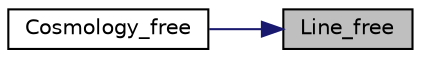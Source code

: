 digraph "Line_free"
{
 // LATEX_PDF_SIZE
  edge [fontname="Helvetica",fontsize="10",labelfontname="Helvetica",labelfontsize="10"];
  node [fontname="Helvetica",fontsize="10",shape=record];
  rankdir="RL";
  Node1 [label="Line_free",height=0.2,width=0.4,color="black", fillcolor="grey75", style="filled", fontcolor="black",tooltip="Free the line structure."];
  Node1 -> Node2 [dir="back",color="midnightblue",fontsize="10",style="solid"];
  Node2 [label="Cosmology_free",height=0.2,width=0.4,color="black", fillcolor="white", style="filled",URL="$d6/d32/cosmology_8c.html#a8ddfed4a843beb762df124badc47011e",tooltip="Free the memory allocated to cosmology structure."];
}
